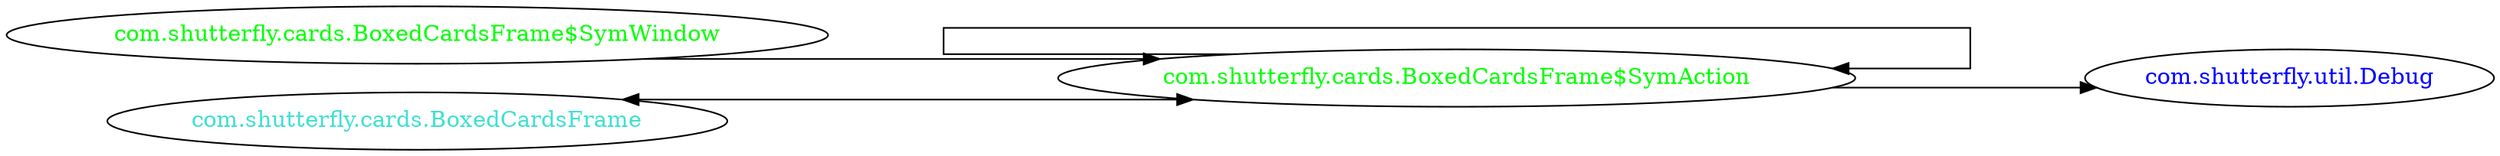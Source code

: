digraph dependencyGraph {
 concentrate=true;
 ranksep="2.0";
 rankdir="LR"; 
 splines="ortho";
"com.shutterfly.cards.BoxedCardsFrame$SymAction" [fontcolor="red"];
"com.shutterfly.util.Debug" [ fontcolor="blue" ];
"com.shutterfly.cards.BoxedCardsFrame$SymAction"->"com.shutterfly.util.Debug";
"com.shutterfly.cards.BoxedCardsFrame$SymAction" [ fontcolor="green" ];
"com.shutterfly.cards.BoxedCardsFrame$SymAction"->"com.shutterfly.cards.BoxedCardsFrame$SymAction";
"com.shutterfly.cards.BoxedCardsFrame$SymWindow" [ fontcolor="green" ];
"com.shutterfly.cards.BoxedCardsFrame$SymWindow"->"com.shutterfly.cards.BoxedCardsFrame$SymAction";
"com.shutterfly.cards.BoxedCardsFrame" [ fontcolor="turquoise" ];
"com.shutterfly.cards.BoxedCardsFrame"->"com.shutterfly.cards.BoxedCardsFrame$SymAction" [dir=both];
}